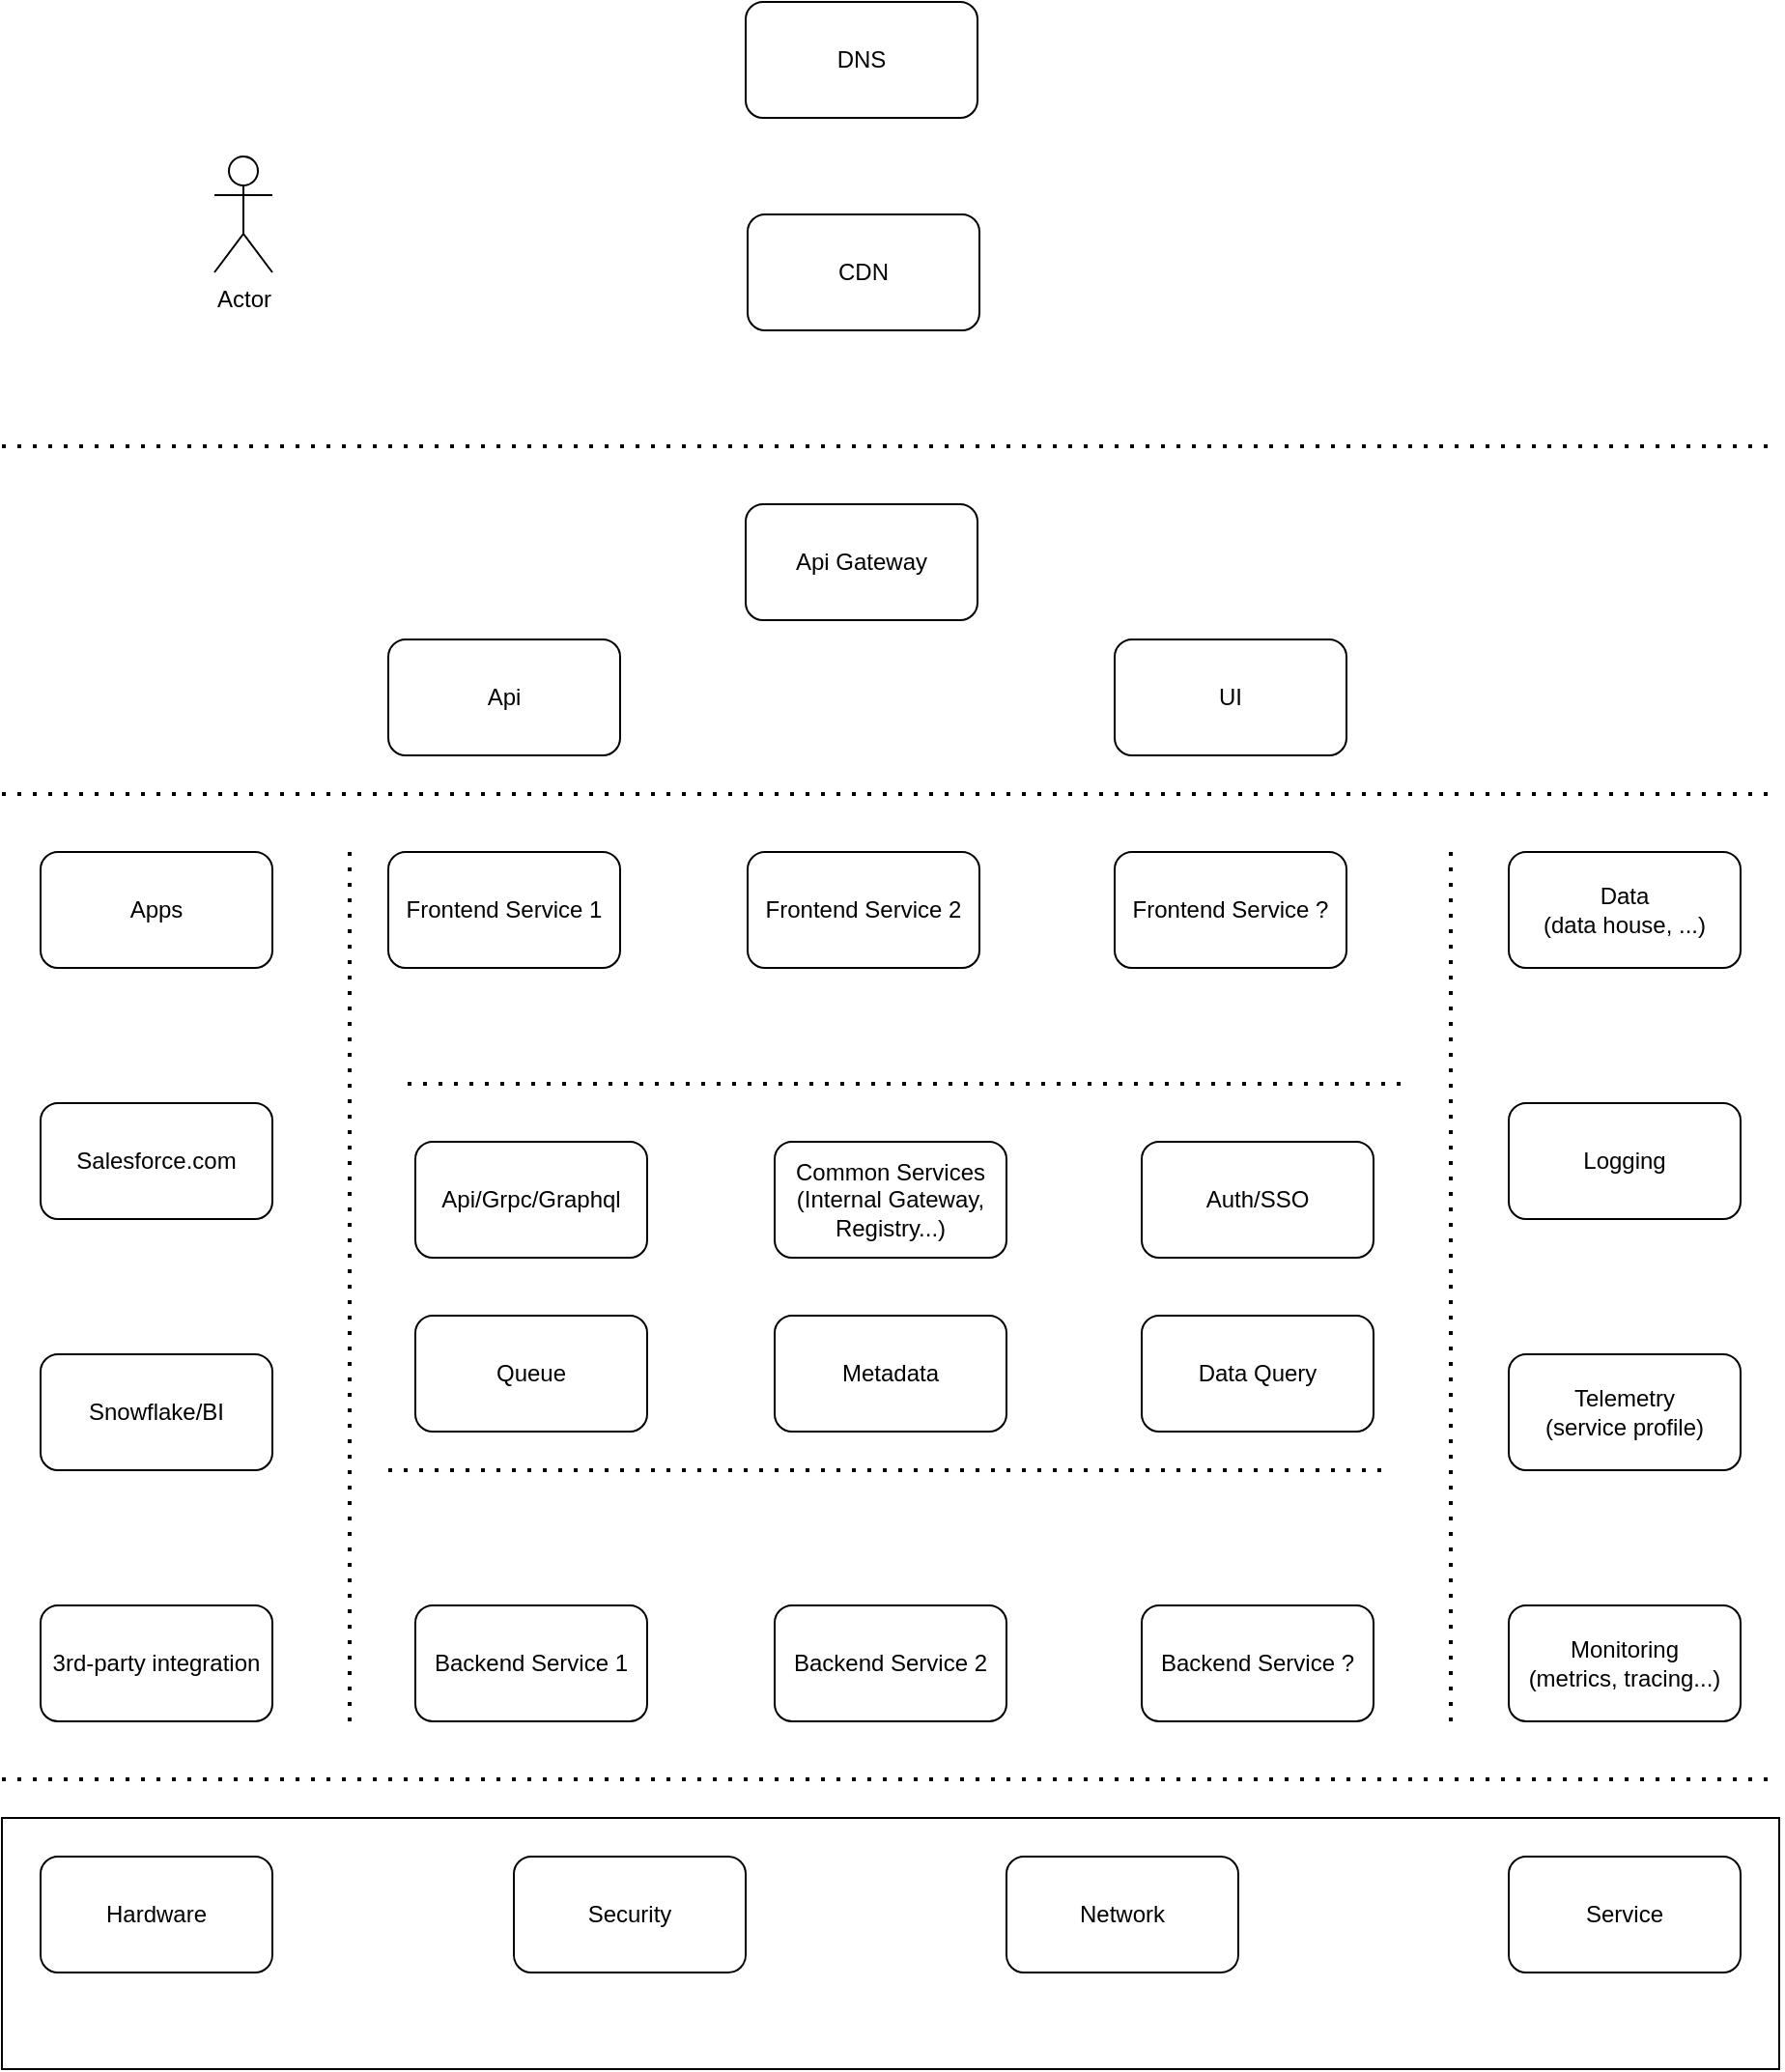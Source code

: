 <mxfile version="20.4.0" type="github">
  <diagram id="D4fAzZKvlrdj8TOEy_m-" name="Page-1">
    <mxGraphModel dx="2258" dy="1988" grid="1" gridSize="10" guides="1" tooltips="1" connect="1" arrows="1" fold="1" page="1" pageScale="1" pageWidth="850" pageHeight="1100" math="0" shadow="0">
      <root>
        <mxCell id="0" />
        <mxCell id="1" parent="0" />
        <mxCell id="m_vW4j6HjIQTjGsOd7-y-6" value="" style="rounded=0;whiteSpace=wrap;html=1;" vertex="1" parent="1">
          <mxGeometry x="40" y="700" width="920" height="130" as="geometry" />
        </mxCell>
        <mxCell id="m_vW4j6HjIQTjGsOd7-y-1" value="" style="endArrow=none;dashed=1;html=1;dashPattern=1 3;strokeWidth=2;rounded=0;" edge="1" parent="1">
          <mxGeometry width="50" height="50" relative="1" as="geometry">
            <mxPoint x="40" y="680" as="sourcePoint" />
            <mxPoint x="960" y="680" as="targetPoint" />
          </mxGeometry>
        </mxCell>
        <mxCell id="m_vW4j6HjIQTjGsOd7-y-2" value="Hardware" style="rounded=1;whiteSpace=wrap;html=1;" vertex="1" parent="1">
          <mxGeometry x="60" y="720" width="120" height="60" as="geometry" />
        </mxCell>
        <mxCell id="m_vW4j6HjIQTjGsOd7-y-3" value="Security" style="rounded=1;whiteSpace=wrap;html=1;" vertex="1" parent="1">
          <mxGeometry x="305" y="720" width="120" height="60" as="geometry" />
        </mxCell>
        <mxCell id="m_vW4j6HjIQTjGsOd7-y-4" value="Network" style="rounded=1;whiteSpace=wrap;html=1;" vertex="1" parent="1">
          <mxGeometry x="560" y="720" width="120" height="60" as="geometry" />
        </mxCell>
        <mxCell id="m_vW4j6HjIQTjGsOd7-y-5" value="Service" style="rounded=1;whiteSpace=wrap;html=1;" vertex="1" parent="1">
          <mxGeometry x="820" y="720" width="120" height="60" as="geometry" />
        </mxCell>
        <mxCell id="m_vW4j6HjIQTjGsOd7-y-7" value="Monitoring&lt;br&gt;(metrics, tracing...)" style="rounded=1;whiteSpace=wrap;html=1;" vertex="1" parent="1">
          <mxGeometry x="820" y="590" width="120" height="60" as="geometry" />
        </mxCell>
        <mxCell id="m_vW4j6HjIQTjGsOd7-y-8" value="Telemetry&lt;br&gt;(service profile)" style="rounded=1;whiteSpace=wrap;html=1;" vertex="1" parent="1">
          <mxGeometry x="820" y="460" width="120" height="60" as="geometry" />
        </mxCell>
        <mxCell id="m_vW4j6HjIQTjGsOd7-y-9" value="Logging" style="rounded=1;whiteSpace=wrap;html=1;" vertex="1" parent="1">
          <mxGeometry x="820" y="330" width="120" height="60" as="geometry" />
        </mxCell>
        <mxCell id="m_vW4j6HjIQTjGsOd7-y-10" value="Data&lt;br&gt;(data house, ...)" style="rounded=1;whiteSpace=wrap;html=1;" vertex="1" parent="1">
          <mxGeometry x="820" y="200" width="120" height="60" as="geometry" />
        </mxCell>
        <mxCell id="m_vW4j6HjIQTjGsOd7-y-11" value="3rd-party integration" style="rounded=1;whiteSpace=wrap;html=1;" vertex="1" parent="1">
          <mxGeometry x="60" y="590" width="120" height="60" as="geometry" />
        </mxCell>
        <mxCell id="m_vW4j6HjIQTjGsOd7-y-12" value="Snowflake/BI" style="rounded=1;whiteSpace=wrap;html=1;" vertex="1" parent="1">
          <mxGeometry x="60" y="460" width="120" height="60" as="geometry" />
        </mxCell>
        <mxCell id="m_vW4j6HjIQTjGsOd7-y-13" value="Salesforce.com" style="rounded=1;whiteSpace=wrap;html=1;" vertex="1" parent="1">
          <mxGeometry x="60" y="330" width="120" height="60" as="geometry" />
        </mxCell>
        <mxCell id="m_vW4j6HjIQTjGsOd7-y-14" value="Apps" style="rounded=1;whiteSpace=wrap;html=1;" vertex="1" parent="1">
          <mxGeometry x="60" y="200" width="120" height="60" as="geometry" />
        </mxCell>
        <mxCell id="m_vW4j6HjIQTjGsOd7-y-15" value="" style="endArrow=none;dashed=1;html=1;dashPattern=1 3;strokeWidth=2;rounded=0;" edge="1" parent="1">
          <mxGeometry width="50" height="50" relative="1" as="geometry">
            <mxPoint x="220" y="650" as="sourcePoint" />
            <mxPoint x="220" y="200" as="targetPoint" />
          </mxGeometry>
        </mxCell>
        <mxCell id="m_vW4j6HjIQTjGsOd7-y-16" value="" style="endArrow=none;dashed=1;html=1;dashPattern=1 3;strokeWidth=2;rounded=0;" edge="1" parent="1">
          <mxGeometry width="50" height="50" relative="1" as="geometry">
            <mxPoint x="790" y="650" as="sourcePoint" />
            <mxPoint x="790" y="200" as="targetPoint" />
          </mxGeometry>
        </mxCell>
        <mxCell id="m_vW4j6HjIQTjGsOd7-y-19" value="Api/Grpc/Graphql" style="rounded=1;whiteSpace=wrap;html=1;" vertex="1" parent="1">
          <mxGeometry x="254" y="350" width="120" height="60" as="geometry" />
        </mxCell>
        <mxCell id="m_vW4j6HjIQTjGsOd7-y-20" value="Queue" style="rounded=1;whiteSpace=wrap;html=1;" vertex="1" parent="1">
          <mxGeometry x="254" y="440" width="120" height="60" as="geometry" />
        </mxCell>
        <mxCell id="m_vW4j6HjIQTjGsOd7-y-21" value="Data Query" style="rounded=1;whiteSpace=wrap;html=1;" vertex="1" parent="1">
          <mxGeometry x="630" y="440" width="120" height="60" as="geometry" />
        </mxCell>
        <mxCell id="m_vW4j6HjIQTjGsOd7-y-22" value="Common Services&lt;br&gt;(Internal Gateway, Registry...)" style="rounded=1;whiteSpace=wrap;html=1;" vertex="1" parent="1">
          <mxGeometry x="440" y="350" width="120" height="60" as="geometry" />
        </mxCell>
        <mxCell id="m_vW4j6HjIQTjGsOd7-y-23" value="" style="endArrow=none;dashed=1;html=1;dashPattern=1 3;strokeWidth=2;rounded=0;" edge="1" parent="1">
          <mxGeometry width="50" height="50" relative="1" as="geometry">
            <mxPoint x="240" y="520" as="sourcePoint" />
            <mxPoint x="760" y="520" as="targetPoint" />
          </mxGeometry>
        </mxCell>
        <mxCell id="m_vW4j6HjIQTjGsOd7-y-24" value="" style="endArrow=none;dashed=1;html=1;dashPattern=1 3;strokeWidth=2;rounded=0;" edge="1" parent="1">
          <mxGeometry width="50" height="50" relative="1" as="geometry">
            <mxPoint x="250" y="320" as="sourcePoint" />
            <mxPoint x="770" y="320" as="targetPoint" />
          </mxGeometry>
        </mxCell>
        <mxCell id="m_vW4j6HjIQTjGsOd7-y-25" value="Backend Service 1" style="rounded=1;whiteSpace=wrap;html=1;" vertex="1" parent="1">
          <mxGeometry x="254" y="590" width="120" height="60" as="geometry" />
        </mxCell>
        <mxCell id="m_vW4j6HjIQTjGsOd7-y-26" value="Backend Service 2" style="rounded=1;whiteSpace=wrap;html=1;" vertex="1" parent="1">
          <mxGeometry x="440" y="590" width="120" height="60" as="geometry" />
        </mxCell>
        <mxCell id="m_vW4j6HjIQTjGsOd7-y-27" value="Backend Service ?" style="rounded=1;whiteSpace=wrap;html=1;" vertex="1" parent="1">
          <mxGeometry x="630" y="590" width="120" height="60" as="geometry" />
        </mxCell>
        <mxCell id="m_vW4j6HjIQTjGsOd7-y-28" value="Frontend Service 1" style="rounded=1;whiteSpace=wrap;html=1;" vertex="1" parent="1">
          <mxGeometry x="240" y="200" width="120" height="60" as="geometry" />
        </mxCell>
        <mxCell id="m_vW4j6HjIQTjGsOd7-y-29" value="Frontend Service 2" style="rounded=1;whiteSpace=wrap;html=1;" vertex="1" parent="1">
          <mxGeometry x="426" y="200" width="120" height="60" as="geometry" />
        </mxCell>
        <mxCell id="m_vW4j6HjIQTjGsOd7-y-30" value="Frontend Service ?" style="rounded=1;whiteSpace=wrap;html=1;" vertex="1" parent="1">
          <mxGeometry x="616" y="200" width="120" height="60" as="geometry" />
        </mxCell>
        <mxCell id="m_vW4j6HjIQTjGsOd7-y-31" value="" style="endArrow=none;dashed=1;html=1;dashPattern=1 3;strokeWidth=2;rounded=0;" edge="1" parent="1">
          <mxGeometry width="50" height="50" relative="1" as="geometry">
            <mxPoint x="40" y="170" as="sourcePoint" />
            <mxPoint x="960" y="170" as="targetPoint" />
          </mxGeometry>
        </mxCell>
        <mxCell id="m_vW4j6HjIQTjGsOd7-y-32" value="Api Gateway" style="rounded=1;whiteSpace=wrap;html=1;" vertex="1" parent="1">
          <mxGeometry x="425" y="20" width="120" height="60" as="geometry" />
        </mxCell>
        <mxCell id="m_vW4j6HjIQTjGsOd7-y-33" value="Auth/SSO" style="rounded=1;whiteSpace=wrap;html=1;" vertex="1" parent="1">
          <mxGeometry x="630" y="350" width="120" height="60" as="geometry" />
        </mxCell>
        <mxCell id="m_vW4j6HjIQTjGsOd7-y-34" value="Metadata" style="rounded=1;whiteSpace=wrap;html=1;" vertex="1" parent="1">
          <mxGeometry x="440" y="440" width="120" height="60" as="geometry" />
        </mxCell>
        <mxCell id="m_vW4j6HjIQTjGsOd7-y-35" value="UI" style="rounded=1;whiteSpace=wrap;html=1;" vertex="1" parent="1">
          <mxGeometry x="616" y="90" width="120" height="60" as="geometry" />
        </mxCell>
        <mxCell id="m_vW4j6HjIQTjGsOd7-y-36" value="Api" style="rounded=1;whiteSpace=wrap;html=1;" vertex="1" parent="1">
          <mxGeometry x="240" y="90" width="120" height="60" as="geometry" />
        </mxCell>
        <mxCell id="m_vW4j6HjIQTjGsOd7-y-37" value="CDN" style="rounded=1;whiteSpace=wrap;html=1;" vertex="1" parent="1">
          <mxGeometry x="426" y="-130" width="120" height="60" as="geometry" />
        </mxCell>
        <mxCell id="m_vW4j6HjIQTjGsOd7-y-38" value="DNS" style="rounded=1;whiteSpace=wrap;html=1;" vertex="1" parent="1">
          <mxGeometry x="425" y="-240" width="120" height="60" as="geometry" />
        </mxCell>
        <mxCell id="m_vW4j6HjIQTjGsOd7-y-39" value="Actor" style="shape=umlActor;verticalLabelPosition=bottom;verticalAlign=top;html=1;outlineConnect=0;" vertex="1" parent="1">
          <mxGeometry x="150" y="-160" width="30" height="60" as="geometry" />
        </mxCell>
        <mxCell id="m_vW4j6HjIQTjGsOd7-y-49" value="" style="endArrow=none;dashed=1;html=1;dashPattern=1 3;strokeWidth=2;rounded=0;" edge="1" parent="1">
          <mxGeometry width="50" height="50" relative="1" as="geometry">
            <mxPoint x="40" y="-10" as="sourcePoint" />
            <mxPoint x="960" y="-10" as="targetPoint" />
          </mxGeometry>
        </mxCell>
      </root>
    </mxGraphModel>
  </diagram>
</mxfile>
